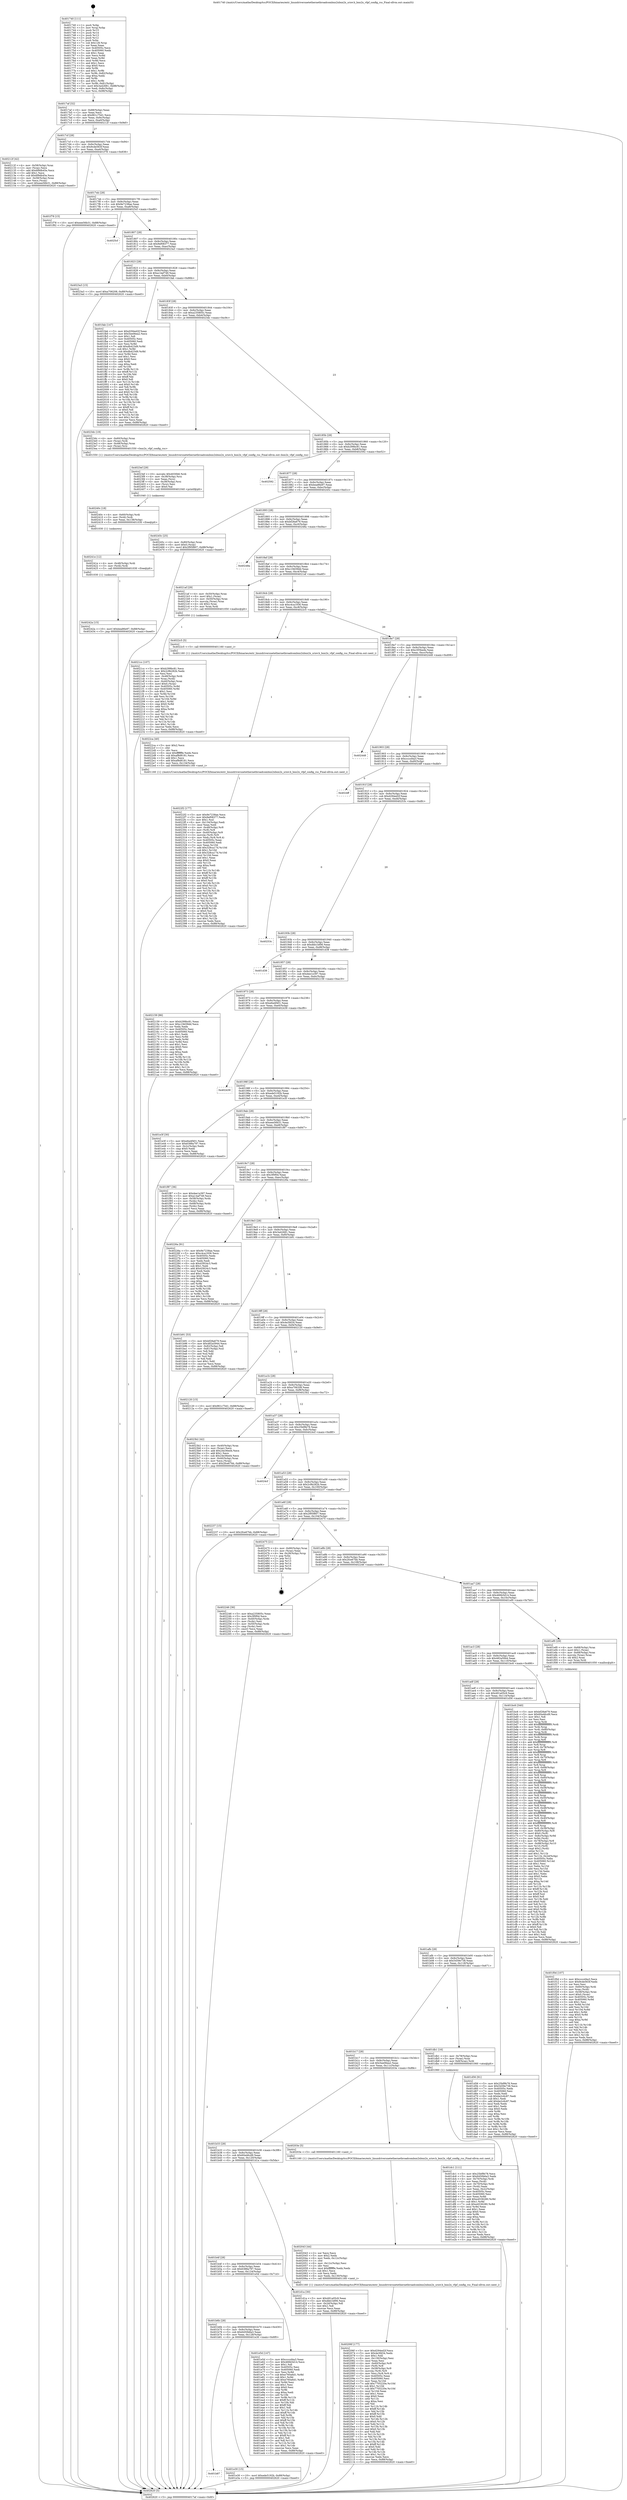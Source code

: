 digraph "0x401740" {
  label = "0x401740 (/mnt/c/Users/mathe/Desktop/tcc/POCII/binaries/extr_linuxdriversnetethernetbroadcombnx2xbnx2x_sriov.h_bnx2x_vfpf_config_rss_Final-ollvm.out::main(0))"
  labelloc = "t"
  node[shape=record]

  Entry [label="",width=0.3,height=0.3,shape=circle,fillcolor=black,style=filled]
  "0x4017af" [label="{
     0x4017af [32]\l
     | [instrs]\l
     &nbsp;&nbsp;0x4017af \<+6\>: mov -0x88(%rbp),%eax\l
     &nbsp;&nbsp;0x4017b5 \<+2\>: mov %eax,%ecx\l
     &nbsp;&nbsp;0x4017b7 \<+6\>: sub $0x961c75d1,%ecx\l
     &nbsp;&nbsp;0x4017bd \<+6\>: mov %eax,-0x9c(%rbp)\l
     &nbsp;&nbsp;0x4017c3 \<+6\>: mov %ecx,-0xa0(%rbp)\l
     &nbsp;&nbsp;0x4017c9 \<+6\>: je 000000000040212f \<main+0x9ef\>\l
  }"]
  "0x40212f" [label="{
     0x40212f [42]\l
     | [instrs]\l
     &nbsp;&nbsp;0x40212f \<+4\>: mov -0x58(%rbp),%rax\l
     &nbsp;&nbsp;0x402133 \<+2\>: mov (%rax),%ecx\l
     &nbsp;&nbsp;0x402135 \<+6\>: add $0x6f9db45e,%ecx\l
     &nbsp;&nbsp;0x40213b \<+3\>: add $0x1,%ecx\l
     &nbsp;&nbsp;0x40213e \<+6\>: sub $0x6f9db45e,%ecx\l
     &nbsp;&nbsp;0x402144 \<+4\>: mov -0x58(%rbp),%rax\l
     &nbsp;&nbsp;0x402148 \<+2\>: mov %ecx,(%rax)\l
     &nbsp;&nbsp;0x40214a \<+10\>: movl $0xeee56b31,-0x88(%rbp)\l
     &nbsp;&nbsp;0x402154 \<+5\>: jmp 0000000000402620 \<main+0xee0\>\l
  }"]
  "0x4017cf" [label="{
     0x4017cf [28]\l
     | [instrs]\l
     &nbsp;&nbsp;0x4017cf \<+5\>: jmp 00000000004017d4 \<main+0x94\>\l
     &nbsp;&nbsp;0x4017d4 \<+6\>: mov -0x9c(%rbp),%eax\l
     &nbsp;&nbsp;0x4017da \<+5\>: sub $0x9cde563f,%eax\l
     &nbsp;&nbsp;0x4017df \<+6\>: mov %eax,-0xa4(%rbp)\l
     &nbsp;&nbsp;0x4017e5 \<+6\>: je 0000000000401f78 \<main+0x838\>\l
  }"]
  Exit [label="",width=0.3,height=0.3,shape=circle,fillcolor=black,style=filled,peripheries=2]
  "0x401f78" [label="{
     0x401f78 [15]\l
     | [instrs]\l
     &nbsp;&nbsp;0x401f78 \<+10\>: movl $0xeee56b31,-0x88(%rbp)\l
     &nbsp;&nbsp;0x401f82 \<+5\>: jmp 0000000000402620 \<main+0xee0\>\l
  }"]
  "0x4017eb" [label="{
     0x4017eb [28]\l
     | [instrs]\l
     &nbsp;&nbsp;0x4017eb \<+5\>: jmp 00000000004017f0 \<main+0xb0\>\l
     &nbsp;&nbsp;0x4017f0 \<+6\>: mov -0x9c(%rbp),%eax\l
     &nbsp;&nbsp;0x4017f6 \<+5\>: sub $0x9e7238ae,%eax\l
     &nbsp;&nbsp;0x4017fb \<+6\>: mov %eax,-0xa8(%rbp)\l
     &nbsp;&nbsp;0x401801 \<+6\>: je 00000000004025cf \<main+0xe8f\>\l
  }"]
  "0x40242a" [label="{
     0x40242a [15]\l
     | [instrs]\l
     &nbsp;&nbsp;0x40242a \<+10\>: movl $0xbea86e97,-0x88(%rbp)\l
     &nbsp;&nbsp;0x402434 \<+5\>: jmp 0000000000402620 \<main+0xee0\>\l
  }"]
  "0x4025cf" [label="{
     0x4025cf\l
  }", style=dashed]
  "0x401807" [label="{
     0x401807 [28]\l
     | [instrs]\l
     &nbsp;&nbsp;0x401807 \<+5\>: jmp 000000000040180c \<main+0xcc\>\l
     &nbsp;&nbsp;0x40180c \<+6\>: mov -0x9c(%rbp),%eax\l
     &nbsp;&nbsp;0x401812 \<+5\>: sub $0x9ef08377,%eax\l
     &nbsp;&nbsp;0x401817 \<+6\>: mov %eax,-0xac(%rbp)\l
     &nbsp;&nbsp;0x40181d \<+6\>: je 00000000004023a3 \<main+0xc63\>\l
  }"]
  "0x40241e" [label="{
     0x40241e [12]\l
     | [instrs]\l
     &nbsp;&nbsp;0x40241e \<+4\>: mov -0x48(%rbp),%rdi\l
     &nbsp;&nbsp;0x402422 \<+3\>: mov (%rdi),%rdi\l
     &nbsp;&nbsp;0x402425 \<+5\>: call 0000000000401030 \<free@plt\>\l
     | [calls]\l
     &nbsp;&nbsp;0x401030 \{1\} (unknown)\l
  }"]
  "0x4023a3" [label="{
     0x4023a3 [15]\l
     | [instrs]\l
     &nbsp;&nbsp;0x4023a3 \<+10\>: movl $0xa706208,-0x88(%rbp)\l
     &nbsp;&nbsp;0x4023ad \<+5\>: jmp 0000000000402620 \<main+0xee0\>\l
  }"]
  "0x401823" [label="{
     0x401823 [28]\l
     | [instrs]\l
     &nbsp;&nbsp;0x401823 \<+5\>: jmp 0000000000401828 \<main+0xe8\>\l
     &nbsp;&nbsp;0x401828 \<+6\>: mov -0x9c(%rbp),%eax\l
     &nbsp;&nbsp;0x40182e \<+5\>: sub $0xa14af749,%eax\l
     &nbsp;&nbsp;0x401833 \<+6\>: mov %eax,-0xb0(%rbp)\l
     &nbsp;&nbsp;0x401839 \<+6\>: je 0000000000401fab \<main+0x86b\>\l
  }"]
  "0x40240c" [label="{
     0x40240c [18]\l
     | [instrs]\l
     &nbsp;&nbsp;0x40240c \<+4\>: mov -0x60(%rbp),%rdi\l
     &nbsp;&nbsp;0x402410 \<+3\>: mov (%rdi),%rdi\l
     &nbsp;&nbsp;0x402413 \<+6\>: mov %eax,-0x138(%rbp)\l
     &nbsp;&nbsp;0x402419 \<+5\>: call 0000000000401030 \<free@plt\>\l
     | [calls]\l
     &nbsp;&nbsp;0x401030 \{1\} (unknown)\l
  }"]
  "0x401fab" [label="{
     0x401fab [147]\l
     | [instrs]\l
     &nbsp;&nbsp;0x401fab \<+5\>: mov $0xd294ed2f,%eax\l
     &nbsp;&nbsp;0x401fb0 \<+5\>: mov $0x5ee06ea2,%ecx\l
     &nbsp;&nbsp;0x401fb5 \<+2\>: mov $0x1,%dl\l
     &nbsp;&nbsp;0x401fb7 \<+7\>: mov 0x40505c,%esi\l
     &nbsp;&nbsp;0x401fbe \<+7\>: mov 0x405060,%edi\l
     &nbsp;&nbsp;0x401fc5 \<+3\>: mov %esi,%r8d\l
     &nbsp;&nbsp;0x401fc8 \<+7\>: add $0xdb423d9,%r8d\l
     &nbsp;&nbsp;0x401fcf \<+4\>: sub $0x1,%r8d\l
     &nbsp;&nbsp;0x401fd3 \<+7\>: sub $0xdb423d9,%r8d\l
     &nbsp;&nbsp;0x401fda \<+4\>: imul %r8d,%esi\l
     &nbsp;&nbsp;0x401fde \<+3\>: and $0x1,%esi\l
     &nbsp;&nbsp;0x401fe1 \<+3\>: cmp $0x0,%esi\l
     &nbsp;&nbsp;0x401fe4 \<+4\>: sete %r9b\l
     &nbsp;&nbsp;0x401fe8 \<+3\>: cmp $0xa,%edi\l
     &nbsp;&nbsp;0x401feb \<+4\>: setl %r10b\l
     &nbsp;&nbsp;0x401fef \<+3\>: mov %r9b,%r11b\l
     &nbsp;&nbsp;0x401ff2 \<+4\>: xor $0xff,%r11b\l
     &nbsp;&nbsp;0x401ff6 \<+3\>: mov %r10b,%bl\l
     &nbsp;&nbsp;0x401ff9 \<+3\>: xor $0xff,%bl\l
     &nbsp;&nbsp;0x401ffc \<+3\>: xor $0x0,%dl\l
     &nbsp;&nbsp;0x401fff \<+3\>: mov %r11b,%r14b\l
     &nbsp;&nbsp;0x402002 \<+4\>: and $0x0,%r14b\l
     &nbsp;&nbsp;0x402006 \<+3\>: and %dl,%r9b\l
     &nbsp;&nbsp;0x402009 \<+3\>: mov %bl,%r15b\l
     &nbsp;&nbsp;0x40200c \<+4\>: and $0x0,%r15b\l
     &nbsp;&nbsp;0x402010 \<+3\>: and %dl,%r10b\l
     &nbsp;&nbsp;0x402013 \<+3\>: or %r9b,%r14b\l
     &nbsp;&nbsp;0x402016 \<+3\>: or %r10b,%r15b\l
     &nbsp;&nbsp;0x402019 \<+3\>: xor %r15b,%r14b\l
     &nbsp;&nbsp;0x40201c \<+3\>: or %bl,%r11b\l
     &nbsp;&nbsp;0x40201f \<+4\>: xor $0xff,%r11b\l
     &nbsp;&nbsp;0x402023 \<+3\>: or $0x0,%dl\l
     &nbsp;&nbsp;0x402026 \<+3\>: and %dl,%r11b\l
     &nbsp;&nbsp;0x402029 \<+3\>: or %r11b,%r14b\l
     &nbsp;&nbsp;0x40202c \<+4\>: test $0x1,%r14b\l
     &nbsp;&nbsp;0x402030 \<+3\>: cmovne %ecx,%eax\l
     &nbsp;&nbsp;0x402033 \<+6\>: mov %eax,-0x88(%rbp)\l
     &nbsp;&nbsp;0x402039 \<+5\>: jmp 0000000000402620 \<main+0xee0\>\l
  }"]
  "0x40183f" [label="{
     0x40183f [28]\l
     | [instrs]\l
     &nbsp;&nbsp;0x40183f \<+5\>: jmp 0000000000401844 \<main+0x104\>\l
     &nbsp;&nbsp;0x401844 \<+6\>: mov -0x9c(%rbp),%eax\l
     &nbsp;&nbsp;0x40184a \<+5\>: sub $0xa235805c,%eax\l
     &nbsp;&nbsp;0x40184f \<+6\>: mov %eax,-0xb4(%rbp)\l
     &nbsp;&nbsp;0x401855 \<+6\>: je 00000000004023dc \<main+0xc9c\>\l
  }"]
  "0x4023ef" [label="{
     0x4023ef [29]\l
     | [instrs]\l
     &nbsp;&nbsp;0x4023ef \<+10\>: movabs $0x4030b6,%rdi\l
     &nbsp;&nbsp;0x4023f9 \<+4\>: mov -0x38(%rbp),%rsi\l
     &nbsp;&nbsp;0x4023fd \<+2\>: mov %eax,(%rsi)\l
     &nbsp;&nbsp;0x4023ff \<+4\>: mov -0x38(%rbp),%rsi\l
     &nbsp;&nbsp;0x402403 \<+2\>: mov (%rsi),%esi\l
     &nbsp;&nbsp;0x402405 \<+2\>: mov $0x0,%al\l
     &nbsp;&nbsp;0x402407 \<+5\>: call 0000000000401040 \<printf@plt\>\l
     | [calls]\l
     &nbsp;&nbsp;0x401040 \{1\} (unknown)\l
  }"]
  "0x4023dc" [label="{
     0x4023dc [19]\l
     | [instrs]\l
     &nbsp;&nbsp;0x4023dc \<+4\>: mov -0x60(%rbp),%rax\l
     &nbsp;&nbsp;0x4023e0 \<+3\>: mov (%rax),%rdi\l
     &nbsp;&nbsp;0x4023e3 \<+4\>: mov -0x48(%rbp),%rax\l
     &nbsp;&nbsp;0x4023e7 \<+3\>: mov (%rax),%rsi\l
     &nbsp;&nbsp;0x4023ea \<+5\>: call 0000000000401550 \<bnx2x_vfpf_config_rss\>\l
     | [calls]\l
     &nbsp;&nbsp;0x401550 \{1\} (/mnt/c/Users/mathe/Desktop/tcc/POCII/binaries/extr_linuxdriversnetethernetbroadcombnx2xbnx2x_sriov.h_bnx2x_vfpf_config_rss_Final-ollvm.out::bnx2x_vfpf_config_rss)\l
  }"]
  "0x40185b" [label="{
     0x40185b [28]\l
     | [instrs]\l
     &nbsp;&nbsp;0x40185b \<+5\>: jmp 0000000000401860 \<main+0x120\>\l
     &nbsp;&nbsp;0x401860 \<+6\>: mov -0x9c(%rbp),%eax\l
     &nbsp;&nbsp;0x401866 \<+5\>: sub $0xb299bc81,%eax\l
     &nbsp;&nbsp;0x40186b \<+6\>: mov %eax,-0xb8(%rbp)\l
     &nbsp;&nbsp;0x401871 \<+6\>: je 0000000000402592 \<main+0xe52\>\l
  }"]
  "0x4022f2" [label="{
     0x4022f2 [177]\l
     | [instrs]\l
     &nbsp;&nbsp;0x4022f2 \<+5\>: mov $0x9e7238ae,%ecx\l
     &nbsp;&nbsp;0x4022f7 \<+5\>: mov $0x9ef08377,%edx\l
     &nbsp;&nbsp;0x4022fc \<+3\>: mov $0x1,%sil\l
     &nbsp;&nbsp;0x4022ff \<+6\>: mov -0x134(%rbp),%edi\l
     &nbsp;&nbsp;0x402305 \<+3\>: imul %eax,%edi\l
     &nbsp;&nbsp;0x402308 \<+4\>: mov -0x48(%rbp),%r8\l
     &nbsp;&nbsp;0x40230c \<+3\>: mov (%r8),%r8\l
     &nbsp;&nbsp;0x40230f \<+4\>: mov -0x40(%rbp),%r9\l
     &nbsp;&nbsp;0x402313 \<+3\>: movslq (%r9),%r9\l
     &nbsp;&nbsp;0x402316 \<+4\>: mov %edi,(%r8,%r9,4)\l
     &nbsp;&nbsp;0x40231a \<+7\>: mov 0x40505c,%eax\l
     &nbsp;&nbsp;0x402321 \<+7\>: mov 0x405060,%edi\l
     &nbsp;&nbsp;0x402328 \<+3\>: mov %eax,%r10d\l
     &nbsp;&nbsp;0x40232b \<+7\>: add $0x328ca17d,%r10d\l
     &nbsp;&nbsp;0x402332 \<+4\>: sub $0x1,%r10d\l
     &nbsp;&nbsp;0x402336 \<+7\>: sub $0x328ca17d,%r10d\l
     &nbsp;&nbsp;0x40233d \<+4\>: imul %r10d,%eax\l
     &nbsp;&nbsp;0x402341 \<+3\>: and $0x1,%eax\l
     &nbsp;&nbsp;0x402344 \<+3\>: cmp $0x0,%eax\l
     &nbsp;&nbsp;0x402347 \<+4\>: sete %r11b\l
     &nbsp;&nbsp;0x40234b \<+3\>: cmp $0xa,%edi\l
     &nbsp;&nbsp;0x40234e \<+3\>: setl %bl\l
     &nbsp;&nbsp;0x402351 \<+3\>: mov %r11b,%r14b\l
     &nbsp;&nbsp;0x402354 \<+4\>: xor $0xff,%r14b\l
     &nbsp;&nbsp;0x402358 \<+3\>: mov %bl,%r15b\l
     &nbsp;&nbsp;0x40235b \<+4\>: xor $0xff,%r15b\l
     &nbsp;&nbsp;0x40235f \<+4\>: xor $0x0,%sil\l
     &nbsp;&nbsp;0x402363 \<+3\>: mov %r14b,%r12b\l
     &nbsp;&nbsp;0x402366 \<+4\>: and $0x0,%r12b\l
     &nbsp;&nbsp;0x40236a \<+3\>: and %sil,%r11b\l
     &nbsp;&nbsp;0x40236d \<+3\>: mov %r15b,%r13b\l
     &nbsp;&nbsp;0x402370 \<+4\>: and $0x0,%r13b\l
     &nbsp;&nbsp;0x402374 \<+3\>: and %sil,%bl\l
     &nbsp;&nbsp;0x402377 \<+3\>: or %r11b,%r12b\l
     &nbsp;&nbsp;0x40237a \<+3\>: or %bl,%r13b\l
     &nbsp;&nbsp;0x40237d \<+3\>: xor %r13b,%r12b\l
     &nbsp;&nbsp;0x402380 \<+3\>: or %r15b,%r14b\l
     &nbsp;&nbsp;0x402383 \<+4\>: xor $0xff,%r14b\l
     &nbsp;&nbsp;0x402387 \<+4\>: or $0x0,%sil\l
     &nbsp;&nbsp;0x40238b \<+3\>: and %sil,%r14b\l
     &nbsp;&nbsp;0x40238e \<+3\>: or %r14b,%r12b\l
     &nbsp;&nbsp;0x402391 \<+4\>: test $0x1,%r12b\l
     &nbsp;&nbsp;0x402395 \<+3\>: cmovne %edx,%ecx\l
     &nbsp;&nbsp;0x402398 \<+6\>: mov %ecx,-0x88(%rbp)\l
     &nbsp;&nbsp;0x40239e \<+5\>: jmp 0000000000402620 \<main+0xee0\>\l
  }"]
  "0x402592" [label="{
     0x402592\l
  }", style=dashed]
  "0x401877" [label="{
     0x401877 [28]\l
     | [instrs]\l
     &nbsp;&nbsp;0x401877 \<+5\>: jmp 000000000040187c \<main+0x13c\>\l
     &nbsp;&nbsp;0x40187c \<+6\>: mov -0x9c(%rbp),%eax\l
     &nbsp;&nbsp;0x401882 \<+5\>: sub $0xbea86e97,%eax\l
     &nbsp;&nbsp;0x401887 \<+6\>: mov %eax,-0xbc(%rbp)\l
     &nbsp;&nbsp;0x40188d \<+6\>: je 000000000040245c \<main+0xd1c\>\l
  }"]
  "0x4022ca" [label="{
     0x4022ca [40]\l
     | [instrs]\l
     &nbsp;&nbsp;0x4022ca \<+5\>: mov $0x2,%ecx\l
     &nbsp;&nbsp;0x4022cf \<+1\>: cltd\l
     &nbsp;&nbsp;0x4022d0 \<+2\>: idiv %ecx\l
     &nbsp;&nbsp;0x4022d2 \<+6\>: imul $0xfffffffe,%edx,%ecx\l
     &nbsp;&nbsp;0x4022d8 \<+6\>: sub $0xaf8d8181,%ecx\l
     &nbsp;&nbsp;0x4022de \<+3\>: add $0x1,%ecx\l
     &nbsp;&nbsp;0x4022e1 \<+6\>: add $0xaf8d8181,%ecx\l
     &nbsp;&nbsp;0x4022e7 \<+6\>: mov %ecx,-0x134(%rbp)\l
     &nbsp;&nbsp;0x4022ed \<+5\>: call 0000000000401160 \<next_i\>\l
     | [calls]\l
     &nbsp;&nbsp;0x401160 \{1\} (/mnt/c/Users/mathe/Desktop/tcc/POCII/binaries/extr_linuxdriversnetethernetbroadcombnx2xbnx2x_sriov.h_bnx2x_vfpf_config_rss_Final-ollvm.out::next_i)\l
  }"]
  "0x40245c" [label="{
     0x40245c [25]\l
     | [instrs]\l
     &nbsp;&nbsp;0x40245c \<+4\>: mov -0x80(%rbp),%rax\l
     &nbsp;&nbsp;0x402460 \<+6\>: movl $0x0,(%rax)\l
     &nbsp;&nbsp;0x402466 \<+10\>: movl $0x2f95f807,-0x88(%rbp)\l
     &nbsp;&nbsp;0x402470 \<+5\>: jmp 0000000000402620 \<main+0xee0\>\l
  }"]
  "0x401893" [label="{
     0x401893 [28]\l
     | [instrs]\l
     &nbsp;&nbsp;0x401893 \<+5\>: jmp 0000000000401898 \<main+0x158\>\l
     &nbsp;&nbsp;0x401898 \<+6\>: mov -0x9c(%rbp),%eax\l
     &nbsp;&nbsp;0x40189e \<+5\>: sub $0xbf28a679,%eax\l
     &nbsp;&nbsp;0x4018a3 \<+6\>: mov %eax,-0xc0(%rbp)\l
     &nbsp;&nbsp;0x4018a9 \<+6\>: je 000000000040248a \<main+0xd4a\>\l
  }"]
  "0x4021cc" [label="{
     0x4021cc [107]\l
     | [instrs]\l
     &nbsp;&nbsp;0x4021cc \<+5\>: mov $0xb299bc81,%ecx\l
     &nbsp;&nbsp;0x4021d1 \<+5\>: mov $0x2c9b282b,%edx\l
     &nbsp;&nbsp;0x4021d6 \<+2\>: xor %esi,%esi\l
     &nbsp;&nbsp;0x4021d8 \<+4\>: mov -0x48(%rbp),%rdi\l
     &nbsp;&nbsp;0x4021dc \<+3\>: mov %rax,(%rdi)\l
     &nbsp;&nbsp;0x4021df \<+4\>: mov -0x40(%rbp),%rax\l
     &nbsp;&nbsp;0x4021e3 \<+6\>: movl $0x0,(%rax)\l
     &nbsp;&nbsp;0x4021e9 \<+8\>: mov 0x40505c,%r8d\l
     &nbsp;&nbsp;0x4021f1 \<+8\>: mov 0x405060,%r9d\l
     &nbsp;&nbsp;0x4021f9 \<+3\>: sub $0x1,%esi\l
     &nbsp;&nbsp;0x4021fc \<+3\>: mov %r8d,%r10d\l
     &nbsp;&nbsp;0x4021ff \<+3\>: add %esi,%r10d\l
     &nbsp;&nbsp;0x402202 \<+4\>: imul %r10d,%r8d\l
     &nbsp;&nbsp;0x402206 \<+4\>: and $0x1,%r8d\l
     &nbsp;&nbsp;0x40220a \<+4\>: cmp $0x0,%r8d\l
     &nbsp;&nbsp;0x40220e \<+4\>: sete %r11b\l
     &nbsp;&nbsp;0x402212 \<+4\>: cmp $0xa,%r9d\l
     &nbsp;&nbsp;0x402216 \<+3\>: setl %bl\l
     &nbsp;&nbsp;0x402219 \<+3\>: mov %r11b,%r14b\l
     &nbsp;&nbsp;0x40221c \<+3\>: and %bl,%r14b\l
     &nbsp;&nbsp;0x40221f \<+3\>: xor %bl,%r11b\l
     &nbsp;&nbsp;0x402222 \<+3\>: or %r11b,%r14b\l
     &nbsp;&nbsp;0x402225 \<+4\>: test $0x1,%r14b\l
     &nbsp;&nbsp;0x402229 \<+3\>: cmovne %edx,%ecx\l
     &nbsp;&nbsp;0x40222c \<+6\>: mov %ecx,-0x88(%rbp)\l
     &nbsp;&nbsp;0x402232 \<+5\>: jmp 0000000000402620 \<main+0xee0\>\l
  }"]
  "0x40248a" [label="{
     0x40248a\l
  }", style=dashed]
  "0x4018af" [label="{
     0x4018af [28]\l
     | [instrs]\l
     &nbsp;&nbsp;0x4018af \<+5\>: jmp 00000000004018b4 \<main+0x174\>\l
     &nbsp;&nbsp;0x4018b4 \<+6\>: mov -0x9c(%rbp),%eax\l
     &nbsp;&nbsp;0x4018ba \<+5\>: sub $0xc19d39dd,%eax\l
     &nbsp;&nbsp;0x4018bf \<+6\>: mov %eax,-0xc4(%rbp)\l
     &nbsp;&nbsp;0x4018c5 \<+6\>: je 00000000004021af \<main+0xa6f\>\l
  }"]
  "0x40206f" [label="{
     0x40206f [177]\l
     | [instrs]\l
     &nbsp;&nbsp;0x40206f \<+5\>: mov $0xd294ed2f,%ecx\l
     &nbsp;&nbsp;0x402074 \<+5\>: mov $0x4e3fd34,%edx\l
     &nbsp;&nbsp;0x402079 \<+3\>: mov $0x1,%dil\l
     &nbsp;&nbsp;0x40207c \<+6\>: mov -0x130(%rbp),%esi\l
     &nbsp;&nbsp;0x402082 \<+3\>: imul %eax,%esi\l
     &nbsp;&nbsp;0x402085 \<+4\>: mov -0x60(%rbp),%r8\l
     &nbsp;&nbsp;0x402089 \<+3\>: mov (%r8),%r8\l
     &nbsp;&nbsp;0x40208c \<+4\>: mov -0x58(%rbp),%r9\l
     &nbsp;&nbsp;0x402090 \<+3\>: movslq (%r9),%r9\l
     &nbsp;&nbsp;0x402093 \<+4\>: mov %esi,(%r8,%r9,4)\l
     &nbsp;&nbsp;0x402097 \<+7\>: mov 0x40505c,%eax\l
     &nbsp;&nbsp;0x40209e \<+7\>: mov 0x405060,%esi\l
     &nbsp;&nbsp;0x4020a5 \<+3\>: mov %eax,%r10d\l
     &nbsp;&nbsp;0x4020a8 \<+7\>: add $0x7705220e,%r10d\l
     &nbsp;&nbsp;0x4020af \<+4\>: sub $0x1,%r10d\l
     &nbsp;&nbsp;0x4020b3 \<+7\>: sub $0x7705220e,%r10d\l
     &nbsp;&nbsp;0x4020ba \<+4\>: imul %r10d,%eax\l
     &nbsp;&nbsp;0x4020be \<+3\>: and $0x1,%eax\l
     &nbsp;&nbsp;0x4020c1 \<+3\>: cmp $0x0,%eax\l
     &nbsp;&nbsp;0x4020c4 \<+4\>: sete %r11b\l
     &nbsp;&nbsp;0x4020c8 \<+3\>: cmp $0xa,%esi\l
     &nbsp;&nbsp;0x4020cb \<+3\>: setl %bl\l
     &nbsp;&nbsp;0x4020ce \<+3\>: mov %r11b,%r14b\l
     &nbsp;&nbsp;0x4020d1 \<+4\>: xor $0xff,%r14b\l
     &nbsp;&nbsp;0x4020d5 \<+3\>: mov %bl,%r15b\l
     &nbsp;&nbsp;0x4020d8 \<+4\>: xor $0xff,%r15b\l
     &nbsp;&nbsp;0x4020dc \<+4\>: xor $0x0,%dil\l
     &nbsp;&nbsp;0x4020e0 \<+3\>: mov %r14b,%r12b\l
     &nbsp;&nbsp;0x4020e3 \<+4\>: and $0x0,%r12b\l
     &nbsp;&nbsp;0x4020e7 \<+3\>: and %dil,%r11b\l
     &nbsp;&nbsp;0x4020ea \<+3\>: mov %r15b,%r13b\l
     &nbsp;&nbsp;0x4020ed \<+4\>: and $0x0,%r13b\l
     &nbsp;&nbsp;0x4020f1 \<+3\>: and %dil,%bl\l
     &nbsp;&nbsp;0x4020f4 \<+3\>: or %r11b,%r12b\l
     &nbsp;&nbsp;0x4020f7 \<+3\>: or %bl,%r13b\l
     &nbsp;&nbsp;0x4020fa \<+3\>: xor %r13b,%r12b\l
     &nbsp;&nbsp;0x4020fd \<+3\>: or %r15b,%r14b\l
     &nbsp;&nbsp;0x402100 \<+4\>: xor $0xff,%r14b\l
     &nbsp;&nbsp;0x402104 \<+4\>: or $0x0,%dil\l
     &nbsp;&nbsp;0x402108 \<+3\>: and %dil,%r14b\l
     &nbsp;&nbsp;0x40210b \<+3\>: or %r14b,%r12b\l
     &nbsp;&nbsp;0x40210e \<+4\>: test $0x1,%r12b\l
     &nbsp;&nbsp;0x402112 \<+3\>: cmovne %edx,%ecx\l
     &nbsp;&nbsp;0x402115 \<+6\>: mov %ecx,-0x88(%rbp)\l
     &nbsp;&nbsp;0x40211b \<+5\>: jmp 0000000000402620 \<main+0xee0\>\l
  }"]
  "0x4021af" [label="{
     0x4021af [29]\l
     | [instrs]\l
     &nbsp;&nbsp;0x4021af \<+4\>: mov -0x50(%rbp),%rax\l
     &nbsp;&nbsp;0x4021b3 \<+6\>: movl $0x1,(%rax)\l
     &nbsp;&nbsp;0x4021b9 \<+4\>: mov -0x50(%rbp),%rax\l
     &nbsp;&nbsp;0x4021bd \<+3\>: movslq (%rax),%rax\l
     &nbsp;&nbsp;0x4021c0 \<+4\>: shl $0x2,%rax\l
     &nbsp;&nbsp;0x4021c4 \<+3\>: mov %rax,%rdi\l
     &nbsp;&nbsp;0x4021c7 \<+5\>: call 0000000000401050 \<malloc@plt\>\l
     | [calls]\l
     &nbsp;&nbsp;0x401050 \{1\} (unknown)\l
  }"]
  "0x4018cb" [label="{
     0x4018cb [28]\l
     | [instrs]\l
     &nbsp;&nbsp;0x4018cb \<+5\>: jmp 00000000004018d0 \<main+0x190\>\l
     &nbsp;&nbsp;0x4018d0 \<+6\>: mov -0x9c(%rbp),%eax\l
     &nbsp;&nbsp;0x4018d6 \<+5\>: sub $0xc4ca1936,%eax\l
     &nbsp;&nbsp;0x4018db \<+6\>: mov %eax,-0xc8(%rbp)\l
     &nbsp;&nbsp;0x4018e1 \<+6\>: je 00000000004022c5 \<main+0xb85\>\l
  }"]
  "0x402043" [label="{
     0x402043 [44]\l
     | [instrs]\l
     &nbsp;&nbsp;0x402043 \<+2\>: xor %ecx,%ecx\l
     &nbsp;&nbsp;0x402045 \<+5\>: mov $0x2,%edx\l
     &nbsp;&nbsp;0x40204a \<+6\>: mov %edx,-0x12c(%rbp)\l
     &nbsp;&nbsp;0x402050 \<+1\>: cltd\l
     &nbsp;&nbsp;0x402051 \<+6\>: mov -0x12c(%rbp),%esi\l
     &nbsp;&nbsp;0x402057 \<+2\>: idiv %esi\l
     &nbsp;&nbsp;0x402059 \<+6\>: imul $0xfffffffe,%edx,%edx\l
     &nbsp;&nbsp;0x40205f \<+3\>: sub $0x1,%ecx\l
     &nbsp;&nbsp;0x402062 \<+2\>: sub %ecx,%edx\l
     &nbsp;&nbsp;0x402064 \<+6\>: mov %edx,-0x130(%rbp)\l
     &nbsp;&nbsp;0x40206a \<+5\>: call 0000000000401160 \<next_i\>\l
     | [calls]\l
     &nbsp;&nbsp;0x401160 \{1\} (/mnt/c/Users/mathe/Desktop/tcc/POCII/binaries/extr_linuxdriversnetethernetbroadcombnx2xbnx2x_sriov.h_bnx2x_vfpf_config_rss_Final-ollvm.out::next_i)\l
  }"]
  "0x4022c5" [label="{
     0x4022c5 [5]\l
     | [instrs]\l
     &nbsp;&nbsp;0x4022c5 \<+5\>: call 0000000000401160 \<next_i\>\l
     | [calls]\l
     &nbsp;&nbsp;0x401160 \{1\} (/mnt/c/Users/mathe/Desktop/tcc/POCII/binaries/extr_linuxdriversnetethernetbroadcombnx2xbnx2x_sriov.h_bnx2x_vfpf_config_rss_Final-ollvm.out::next_i)\l
  }"]
  "0x4018e7" [label="{
     0x4018e7 [28]\l
     | [instrs]\l
     &nbsp;&nbsp;0x4018e7 \<+5\>: jmp 00000000004018ec \<main+0x1ac\>\l
     &nbsp;&nbsp;0x4018ec \<+6\>: mov -0x9c(%rbp),%eax\l
     &nbsp;&nbsp;0x4018f2 \<+5\>: sub $0xc5f3bede,%eax\l
     &nbsp;&nbsp;0x4018f7 \<+6\>: mov %eax,-0xcc(%rbp)\l
     &nbsp;&nbsp;0x4018fd \<+6\>: je 0000000000402448 \<main+0xd08\>\l
  }"]
  "0x401f0d" [label="{
     0x401f0d [107]\l
     | [instrs]\l
     &nbsp;&nbsp;0x401f0d \<+5\>: mov $0xccccd4a3,%ecx\l
     &nbsp;&nbsp;0x401f12 \<+5\>: mov $0x9cde563f,%edx\l
     &nbsp;&nbsp;0x401f17 \<+2\>: xor %esi,%esi\l
     &nbsp;&nbsp;0x401f19 \<+4\>: mov -0x60(%rbp),%rdi\l
     &nbsp;&nbsp;0x401f1d \<+3\>: mov %rax,(%rdi)\l
     &nbsp;&nbsp;0x401f20 \<+4\>: mov -0x58(%rbp),%rax\l
     &nbsp;&nbsp;0x401f24 \<+6\>: movl $0x0,(%rax)\l
     &nbsp;&nbsp;0x401f2a \<+8\>: mov 0x40505c,%r8d\l
     &nbsp;&nbsp;0x401f32 \<+8\>: mov 0x405060,%r9d\l
     &nbsp;&nbsp;0x401f3a \<+3\>: sub $0x1,%esi\l
     &nbsp;&nbsp;0x401f3d \<+3\>: mov %r8d,%r10d\l
     &nbsp;&nbsp;0x401f40 \<+3\>: add %esi,%r10d\l
     &nbsp;&nbsp;0x401f43 \<+4\>: imul %r10d,%r8d\l
     &nbsp;&nbsp;0x401f47 \<+4\>: and $0x1,%r8d\l
     &nbsp;&nbsp;0x401f4b \<+4\>: cmp $0x0,%r8d\l
     &nbsp;&nbsp;0x401f4f \<+4\>: sete %r11b\l
     &nbsp;&nbsp;0x401f53 \<+4\>: cmp $0xa,%r9d\l
     &nbsp;&nbsp;0x401f57 \<+3\>: setl %bl\l
     &nbsp;&nbsp;0x401f5a \<+3\>: mov %r11b,%r14b\l
     &nbsp;&nbsp;0x401f5d \<+3\>: and %bl,%r14b\l
     &nbsp;&nbsp;0x401f60 \<+3\>: xor %bl,%r11b\l
     &nbsp;&nbsp;0x401f63 \<+3\>: or %r11b,%r14b\l
     &nbsp;&nbsp;0x401f66 \<+4\>: test $0x1,%r14b\l
     &nbsp;&nbsp;0x401f6a \<+3\>: cmovne %edx,%ecx\l
     &nbsp;&nbsp;0x401f6d \<+6\>: mov %ecx,-0x88(%rbp)\l
     &nbsp;&nbsp;0x401f73 \<+5\>: jmp 0000000000402620 \<main+0xee0\>\l
  }"]
  "0x402448" [label="{
     0x402448\l
  }", style=dashed]
  "0x401903" [label="{
     0x401903 [28]\l
     | [instrs]\l
     &nbsp;&nbsp;0x401903 \<+5\>: jmp 0000000000401908 \<main+0x1c8\>\l
     &nbsp;&nbsp;0x401908 \<+6\>: mov -0x9c(%rbp),%eax\l
     &nbsp;&nbsp;0x40190e \<+5\>: sub $0xccccd4a3,%eax\l
     &nbsp;&nbsp;0x401913 \<+6\>: mov %eax,-0xd0(%rbp)\l
     &nbsp;&nbsp;0x401919 \<+6\>: je 00000000004024ff \<main+0xdbf\>\l
  }"]
  "0x401b87" [label="{
     0x401b87\l
  }", style=dashed]
  "0x4024ff" [label="{
     0x4024ff\l
  }", style=dashed]
  "0x40191f" [label="{
     0x40191f [28]\l
     | [instrs]\l
     &nbsp;&nbsp;0x40191f \<+5\>: jmp 0000000000401924 \<main+0x1e4\>\l
     &nbsp;&nbsp;0x401924 \<+6\>: mov -0x9c(%rbp),%eax\l
     &nbsp;&nbsp;0x40192a \<+5\>: sub $0xd294ed2f,%eax\l
     &nbsp;&nbsp;0x40192f \<+6\>: mov %eax,-0xd4(%rbp)\l
     &nbsp;&nbsp;0x401935 \<+6\>: je 000000000040253c \<main+0xdfc\>\l
  }"]
  "0x401e30" [label="{
     0x401e30 [15]\l
     | [instrs]\l
     &nbsp;&nbsp;0x401e30 \<+10\>: movl $0xede5192b,-0x88(%rbp)\l
     &nbsp;&nbsp;0x401e3a \<+5\>: jmp 0000000000402620 \<main+0xee0\>\l
  }"]
  "0x40253c" [label="{
     0x40253c\l
  }", style=dashed]
  "0x40193b" [label="{
     0x40193b [28]\l
     | [instrs]\l
     &nbsp;&nbsp;0x40193b \<+5\>: jmp 0000000000401940 \<main+0x200\>\l
     &nbsp;&nbsp;0x401940 \<+6\>: mov -0x9c(%rbp),%eax\l
     &nbsp;&nbsp;0x401946 \<+5\>: sub $0xdbb1bf06,%eax\l
     &nbsp;&nbsp;0x40194b \<+6\>: mov %eax,-0xd8(%rbp)\l
     &nbsp;&nbsp;0x401951 \<+6\>: je 0000000000401d38 \<main+0x5f8\>\l
  }"]
  "0x401b6b" [label="{
     0x401b6b [28]\l
     | [instrs]\l
     &nbsp;&nbsp;0x401b6b \<+5\>: jmp 0000000000401b70 \<main+0x430\>\l
     &nbsp;&nbsp;0x401b70 \<+6\>: mov -0x9c(%rbp),%eax\l
     &nbsp;&nbsp;0x401b76 \<+5\>: sub $0x6450b6a3,%eax\l
     &nbsp;&nbsp;0x401b7b \<+6\>: mov %eax,-0x128(%rbp)\l
     &nbsp;&nbsp;0x401b81 \<+6\>: je 0000000000401e30 \<main+0x6f0\>\l
  }"]
  "0x401d38" [label="{
     0x401d38\l
  }", style=dashed]
  "0x401957" [label="{
     0x401957 [28]\l
     | [instrs]\l
     &nbsp;&nbsp;0x401957 \<+5\>: jmp 000000000040195c \<main+0x21c\>\l
     &nbsp;&nbsp;0x40195c \<+6\>: mov -0x9c(%rbp),%eax\l
     &nbsp;&nbsp;0x401962 \<+5\>: sub $0xdee1e397,%eax\l
     &nbsp;&nbsp;0x401967 \<+6\>: mov %eax,-0xdc(%rbp)\l
     &nbsp;&nbsp;0x40196d \<+6\>: je 0000000000402159 \<main+0xa19\>\l
  }"]
  "0x401e5d" [label="{
     0x401e5d [147]\l
     | [instrs]\l
     &nbsp;&nbsp;0x401e5d \<+5\>: mov $0xccccd4a3,%eax\l
     &nbsp;&nbsp;0x401e62 \<+5\>: mov $0x466b5d14,%ecx\l
     &nbsp;&nbsp;0x401e67 \<+2\>: mov $0x1,%dl\l
     &nbsp;&nbsp;0x401e69 \<+7\>: mov 0x40505c,%esi\l
     &nbsp;&nbsp;0x401e70 \<+7\>: mov 0x405060,%edi\l
     &nbsp;&nbsp;0x401e77 \<+3\>: mov %esi,%r8d\l
     &nbsp;&nbsp;0x401e7a \<+7\>: sub $0xe760a6d1,%r8d\l
     &nbsp;&nbsp;0x401e81 \<+4\>: sub $0x1,%r8d\l
     &nbsp;&nbsp;0x401e85 \<+7\>: add $0xe760a6d1,%r8d\l
     &nbsp;&nbsp;0x401e8c \<+4\>: imul %r8d,%esi\l
     &nbsp;&nbsp;0x401e90 \<+3\>: and $0x1,%esi\l
     &nbsp;&nbsp;0x401e93 \<+3\>: cmp $0x0,%esi\l
     &nbsp;&nbsp;0x401e96 \<+4\>: sete %r9b\l
     &nbsp;&nbsp;0x401e9a \<+3\>: cmp $0xa,%edi\l
     &nbsp;&nbsp;0x401e9d \<+4\>: setl %r10b\l
     &nbsp;&nbsp;0x401ea1 \<+3\>: mov %r9b,%r11b\l
     &nbsp;&nbsp;0x401ea4 \<+4\>: xor $0xff,%r11b\l
     &nbsp;&nbsp;0x401ea8 \<+3\>: mov %r10b,%bl\l
     &nbsp;&nbsp;0x401eab \<+3\>: xor $0xff,%bl\l
     &nbsp;&nbsp;0x401eae \<+3\>: xor $0x1,%dl\l
     &nbsp;&nbsp;0x401eb1 \<+3\>: mov %r11b,%r14b\l
     &nbsp;&nbsp;0x401eb4 \<+4\>: and $0xff,%r14b\l
     &nbsp;&nbsp;0x401eb8 \<+3\>: and %dl,%r9b\l
     &nbsp;&nbsp;0x401ebb \<+3\>: mov %bl,%r15b\l
     &nbsp;&nbsp;0x401ebe \<+4\>: and $0xff,%r15b\l
     &nbsp;&nbsp;0x401ec2 \<+3\>: and %dl,%r10b\l
     &nbsp;&nbsp;0x401ec5 \<+3\>: or %r9b,%r14b\l
     &nbsp;&nbsp;0x401ec8 \<+3\>: or %r10b,%r15b\l
     &nbsp;&nbsp;0x401ecb \<+3\>: xor %r15b,%r14b\l
     &nbsp;&nbsp;0x401ece \<+3\>: or %bl,%r11b\l
     &nbsp;&nbsp;0x401ed1 \<+4\>: xor $0xff,%r11b\l
     &nbsp;&nbsp;0x401ed5 \<+3\>: or $0x1,%dl\l
     &nbsp;&nbsp;0x401ed8 \<+3\>: and %dl,%r11b\l
     &nbsp;&nbsp;0x401edb \<+3\>: or %r11b,%r14b\l
     &nbsp;&nbsp;0x401ede \<+4\>: test $0x1,%r14b\l
     &nbsp;&nbsp;0x401ee2 \<+3\>: cmovne %ecx,%eax\l
     &nbsp;&nbsp;0x401ee5 \<+6\>: mov %eax,-0x88(%rbp)\l
     &nbsp;&nbsp;0x401eeb \<+5\>: jmp 0000000000402620 \<main+0xee0\>\l
  }"]
  "0x402159" [label="{
     0x402159 [86]\l
     | [instrs]\l
     &nbsp;&nbsp;0x402159 \<+5\>: mov $0xb299bc81,%eax\l
     &nbsp;&nbsp;0x40215e \<+5\>: mov $0xc19d39dd,%ecx\l
     &nbsp;&nbsp;0x402163 \<+2\>: xor %edx,%edx\l
     &nbsp;&nbsp;0x402165 \<+7\>: mov 0x40505c,%esi\l
     &nbsp;&nbsp;0x40216c \<+7\>: mov 0x405060,%edi\l
     &nbsp;&nbsp;0x402173 \<+3\>: sub $0x1,%edx\l
     &nbsp;&nbsp;0x402176 \<+3\>: mov %esi,%r8d\l
     &nbsp;&nbsp;0x402179 \<+3\>: add %edx,%r8d\l
     &nbsp;&nbsp;0x40217c \<+4\>: imul %r8d,%esi\l
     &nbsp;&nbsp;0x402180 \<+3\>: and $0x1,%esi\l
     &nbsp;&nbsp;0x402183 \<+3\>: cmp $0x0,%esi\l
     &nbsp;&nbsp;0x402186 \<+4\>: sete %r9b\l
     &nbsp;&nbsp;0x40218a \<+3\>: cmp $0xa,%edi\l
     &nbsp;&nbsp;0x40218d \<+4\>: setl %r10b\l
     &nbsp;&nbsp;0x402191 \<+3\>: mov %r9b,%r11b\l
     &nbsp;&nbsp;0x402194 \<+3\>: and %r10b,%r11b\l
     &nbsp;&nbsp;0x402197 \<+3\>: xor %r10b,%r9b\l
     &nbsp;&nbsp;0x40219a \<+3\>: or %r9b,%r11b\l
     &nbsp;&nbsp;0x40219d \<+4\>: test $0x1,%r11b\l
     &nbsp;&nbsp;0x4021a1 \<+3\>: cmovne %ecx,%eax\l
     &nbsp;&nbsp;0x4021a4 \<+6\>: mov %eax,-0x88(%rbp)\l
     &nbsp;&nbsp;0x4021aa \<+5\>: jmp 0000000000402620 \<main+0xee0\>\l
  }"]
  "0x401973" [label="{
     0x401973 [28]\l
     | [instrs]\l
     &nbsp;&nbsp;0x401973 \<+5\>: jmp 0000000000401978 \<main+0x238\>\l
     &nbsp;&nbsp;0x401978 \<+6\>: mov -0x9c(%rbp),%eax\l
     &nbsp;&nbsp;0x40197e \<+5\>: sub $0xe6a4f401,%eax\l
     &nbsp;&nbsp;0x401983 \<+6\>: mov %eax,-0xe0(%rbp)\l
     &nbsp;&nbsp;0x401989 \<+6\>: je 0000000000402439 \<main+0xcf9\>\l
  }"]
  "0x401dc1" [label="{
     0x401dc1 [111]\l
     | [instrs]\l
     &nbsp;&nbsp;0x401dc1 \<+5\>: mov $0x25bf9b78,%ecx\l
     &nbsp;&nbsp;0x401dc6 \<+5\>: mov $0x6450b6a3,%edx\l
     &nbsp;&nbsp;0x401dcb \<+4\>: mov -0x70(%rbp),%rdi\l
     &nbsp;&nbsp;0x401dcf \<+2\>: mov %eax,(%rdi)\l
     &nbsp;&nbsp;0x401dd1 \<+4\>: mov -0x70(%rbp),%rdi\l
     &nbsp;&nbsp;0x401dd5 \<+2\>: mov (%rdi),%eax\l
     &nbsp;&nbsp;0x401dd7 \<+3\>: mov %eax,-0x2c(%rbp)\l
     &nbsp;&nbsp;0x401dda \<+7\>: mov 0x40505c,%eax\l
     &nbsp;&nbsp;0x401de1 \<+7\>: mov 0x405060,%esi\l
     &nbsp;&nbsp;0x401de8 \<+3\>: mov %eax,%r8d\l
     &nbsp;&nbsp;0x401deb \<+7\>: add $0xe4536280,%r8d\l
     &nbsp;&nbsp;0x401df2 \<+4\>: sub $0x1,%r8d\l
     &nbsp;&nbsp;0x401df6 \<+7\>: sub $0xe4536280,%r8d\l
     &nbsp;&nbsp;0x401dfd \<+4\>: imul %r8d,%eax\l
     &nbsp;&nbsp;0x401e01 \<+3\>: and $0x1,%eax\l
     &nbsp;&nbsp;0x401e04 \<+3\>: cmp $0x0,%eax\l
     &nbsp;&nbsp;0x401e07 \<+4\>: sete %r9b\l
     &nbsp;&nbsp;0x401e0b \<+3\>: cmp $0xa,%esi\l
     &nbsp;&nbsp;0x401e0e \<+4\>: setl %r10b\l
     &nbsp;&nbsp;0x401e12 \<+3\>: mov %r9b,%r11b\l
     &nbsp;&nbsp;0x401e15 \<+3\>: and %r10b,%r11b\l
     &nbsp;&nbsp;0x401e18 \<+3\>: xor %r10b,%r9b\l
     &nbsp;&nbsp;0x401e1b \<+3\>: or %r9b,%r11b\l
     &nbsp;&nbsp;0x401e1e \<+4\>: test $0x1,%r11b\l
     &nbsp;&nbsp;0x401e22 \<+3\>: cmovne %edx,%ecx\l
     &nbsp;&nbsp;0x401e25 \<+6\>: mov %ecx,-0x88(%rbp)\l
     &nbsp;&nbsp;0x401e2b \<+5\>: jmp 0000000000402620 \<main+0xee0\>\l
  }"]
  "0x402439" [label="{
     0x402439\l
  }", style=dashed]
  "0x40198f" [label="{
     0x40198f [28]\l
     | [instrs]\l
     &nbsp;&nbsp;0x40198f \<+5\>: jmp 0000000000401994 \<main+0x254\>\l
     &nbsp;&nbsp;0x401994 \<+6\>: mov -0x9c(%rbp),%eax\l
     &nbsp;&nbsp;0x40199a \<+5\>: sub $0xede5192b,%eax\l
     &nbsp;&nbsp;0x40199f \<+6\>: mov %eax,-0xe4(%rbp)\l
     &nbsp;&nbsp;0x4019a5 \<+6\>: je 0000000000401e3f \<main+0x6ff\>\l
  }"]
  "0x401b4f" [label="{
     0x401b4f [28]\l
     | [instrs]\l
     &nbsp;&nbsp;0x401b4f \<+5\>: jmp 0000000000401b54 \<main+0x414\>\l
     &nbsp;&nbsp;0x401b54 \<+6\>: mov -0x9c(%rbp),%eax\l
     &nbsp;&nbsp;0x401b5a \<+5\>: sub $0x6388a797,%eax\l
     &nbsp;&nbsp;0x401b5f \<+6\>: mov %eax,-0x124(%rbp)\l
     &nbsp;&nbsp;0x401b65 \<+6\>: je 0000000000401e5d \<main+0x71d\>\l
  }"]
  "0x401e3f" [label="{
     0x401e3f [30]\l
     | [instrs]\l
     &nbsp;&nbsp;0x401e3f \<+5\>: mov $0xe6a4f401,%eax\l
     &nbsp;&nbsp;0x401e44 \<+5\>: mov $0x6388a797,%ecx\l
     &nbsp;&nbsp;0x401e49 \<+3\>: mov -0x2c(%rbp),%edx\l
     &nbsp;&nbsp;0x401e4c \<+3\>: cmp $0x0,%edx\l
     &nbsp;&nbsp;0x401e4f \<+3\>: cmove %ecx,%eax\l
     &nbsp;&nbsp;0x401e52 \<+6\>: mov %eax,-0x88(%rbp)\l
     &nbsp;&nbsp;0x401e58 \<+5\>: jmp 0000000000402620 \<main+0xee0\>\l
  }"]
  "0x4019ab" [label="{
     0x4019ab [28]\l
     | [instrs]\l
     &nbsp;&nbsp;0x4019ab \<+5\>: jmp 00000000004019b0 \<main+0x270\>\l
     &nbsp;&nbsp;0x4019b0 \<+6\>: mov -0x9c(%rbp),%eax\l
     &nbsp;&nbsp;0x4019b6 \<+5\>: sub $0xeee56b31,%eax\l
     &nbsp;&nbsp;0x4019bb \<+6\>: mov %eax,-0xe8(%rbp)\l
     &nbsp;&nbsp;0x4019c1 \<+6\>: je 0000000000401f87 \<main+0x847\>\l
  }"]
  "0x401d1a" [label="{
     0x401d1a [30]\l
     | [instrs]\l
     &nbsp;&nbsp;0x401d1a \<+5\>: mov $0x491a05c9,%eax\l
     &nbsp;&nbsp;0x401d1f \<+5\>: mov $0xdbb1bf06,%ecx\l
     &nbsp;&nbsp;0x401d24 \<+3\>: mov -0x2d(%rbp),%dl\l
     &nbsp;&nbsp;0x401d27 \<+3\>: test $0x1,%dl\l
     &nbsp;&nbsp;0x401d2a \<+3\>: cmovne %ecx,%eax\l
     &nbsp;&nbsp;0x401d2d \<+6\>: mov %eax,-0x88(%rbp)\l
     &nbsp;&nbsp;0x401d33 \<+5\>: jmp 0000000000402620 \<main+0xee0\>\l
  }"]
  "0x401f87" [label="{
     0x401f87 [36]\l
     | [instrs]\l
     &nbsp;&nbsp;0x401f87 \<+5\>: mov $0xdee1e397,%eax\l
     &nbsp;&nbsp;0x401f8c \<+5\>: mov $0xa14af749,%ecx\l
     &nbsp;&nbsp;0x401f91 \<+4\>: mov -0x58(%rbp),%rdx\l
     &nbsp;&nbsp;0x401f95 \<+2\>: mov (%rdx),%esi\l
     &nbsp;&nbsp;0x401f97 \<+4\>: mov -0x68(%rbp),%rdx\l
     &nbsp;&nbsp;0x401f9b \<+2\>: cmp (%rdx),%esi\l
     &nbsp;&nbsp;0x401f9d \<+3\>: cmovl %ecx,%eax\l
     &nbsp;&nbsp;0x401fa0 \<+6\>: mov %eax,-0x88(%rbp)\l
     &nbsp;&nbsp;0x401fa6 \<+5\>: jmp 0000000000402620 \<main+0xee0\>\l
  }"]
  "0x4019c7" [label="{
     0x4019c7 [28]\l
     | [instrs]\l
     &nbsp;&nbsp;0x4019c7 \<+5\>: jmp 00000000004019cc \<main+0x28c\>\l
     &nbsp;&nbsp;0x4019cc \<+6\>: mov -0x9c(%rbp),%eax\l
     &nbsp;&nbsp;0x4019d2 \<+5\>: sub $0x3f0f0d,%eax\l
     &nbsp;&nbsp;0x4019d7 \<+6\>: mov %eax,-0xec(%rbp)\l
     &nbsp;&nbsp;0x4019dd \<+6\>: je 000000000040226a \<main+0xb2a\>\l
  }"]
  "0x401b33" [label="{
     0x401b33 [28]\l
     | [instrs]\l
     &nbsp;&nbsp;0x401b33 \<+5\>: jmp 0000000000401b38 \<main+0x3f8\>\l
     &nbsp;&nbsp;0x401b38 \<+6\>: mov -0x9c(%rbp),%eax\l
     &nbsp;&nbsp;0x401b3e \<+5\>: sub $0x60a46cd9,%eax\l
     &nbsp;&nbsp;0x401b43 \<+6\>: mov %eax,-0x120(%rbp)\l
     &nbsp;&nbsp;0x401b49 \<+6\>: je 0000000000401d1a \<main+0x5da\>\l
  }"]
  "0x40226a" [label="{
     0x40226a [91]\l
     | [instrs]\l
     &nbsp;&nbsp;0x40226a \<+5\>: mov $0x9e7238ae,%eax\l
     &nbsp;&nbsp;0x40226f \<+5\>: mov $0xc4ca1936,%ecx\l
     &nbsp;&nbsp;0x402274 \<+7\>: mov 0x40505c,%edx\l
     &nbsp;&nbsp;0x40227b \<+7\>: mov 0x405060,%esi\l
     &nbsp;&nbsp;0x402282 \<+2\>: mov %edx,%edi\l
     &nbsp;&nbsp;0x402284 \<+6\>: sub $0x43924c3,%edi\l
     &nbsp;&nbsp;0x40228a \<+3\>: sub $0x1,%edi\l
     &nbsp;&nbsp;0x40228d \<+6\>: add $0x43924c3,%edi\l
     &nbsp;&nbsp;0x402293 \<+3\>: imul %edi,%edx\l
     &nbsp;&nbsp;0x402296 \<+3\>: and $0x1,%edx\l
     &nbsp;&nbsp;0x402299 \<+3\>: cmp $0x0,%edx\l
     &nbsp;&nbsp;0x40229c \<+4\>: sete %r8b\l
     &nbsp;&nbsp;0x4022a0 \<+3\>: cmp $0xa,%esi\l
     &nbsp;&nbsp;0x4022a3 \<+4\>: setl %r9b\l
     &nbsp;&nbsp;0x4022a7 \<+3\>: mov %r8b,%r10b\l
     &nbsp;&nbsp;0x4022aa \<+3\>: and %r9b,%r10b\l
     &nbsp;&nbsp;0x4022ad \<+3\>: xor %r9b,%r8b\l
     &nbsp;&nbsp;0x4022b0 \<+3\>: or %r8b,%r10b\l
     &nbsp;&nbsp;0x4022b3 \<+4\>: test $0x1,%r10b\l
     &nbsp;&nbsp;0x4022b7 \<+3\>: cmovne %ecx,%eax\l
     &nbsp;&nbsp;0x4022ba \<+6\>: mov %eax,-0x88(%rbp)\l
     &nbsp;&nbsp;0x4022c0 \<+5\>: jmp 0000000000402620 \<main+0xee0\>\l
  }"]
  "0x4019e3" [label="{
     0x4019e3 [28]\l
     | [instrs]\l
     &nbsp;&nbsp;0x4019e3 \<+5\>: jmp 00000000004019e8 \<main+0x2a8\>\l
     &nbsp;&nbsp;0x4019e8 \<+6\>: mov -0x9c(%rbp),%eax\l
     &nbsp;&nbsp;0x4019ee \<+5\>: sub $0x3a42681,%eax\l
     &nbsp;&nbsp;0x4019f3 \<+6\>: mov %eax,-0xf0(%rbp)\l
     &nbsp;&nbsp;0x4019f9 \<+6\>: je 0000000000401b91 \<main+0x451\>\l
  }"]
  "0x40203e" [label="{
     0x40203e [5]\l
     | [instrs]\l
     &nbsp;&nbsp;0x40203e \<+5\>: call 0000000000401160 \<next_i\>\l
     | [calls]\l
     &nbsp;&nbsp;0x401160 \{1\} (/mnt/c/Users/mathe/Desktop/tcc/POCII/binaries/extr_linuxdriversnetethernetbroadcombnx2xbnx2x_sriov.h_bnx2x_vfpf_config_rss_Final-ollvm.out::next_i)\l
  }"]
  "0x401b91" [label="{
     0x401b91 [53]\l
     | [instrs]\l
     &nbsp;&nbsp;0x401b91 \<+5\>: mov $0xbf28a679,%eax\l
     &nbsp;&nbsp;0x401b96 \<+5\>: mov $0x482a5944,%ecx\l
     &nbsp;&nbsp;0x401b9b \<+6\>: mov -0x82(%rbp),%dl\l
     &nbsp;&nbsp;0x401ba1 \<+7\>: mov -0x81(%rbp),%sil\l
     &nbsp;&nbsp;0x401ba8 \<+3\>: mov %dl,%dil\l
     &nbsp;&nbsp;0x401bab \<+3\>: and %sil,%dil\l
     &nbsp;&nbsp;0x401bae \<+3\>: xor %sil,%dl\l
     &nbsp;&nbsp;0x401bb1 \<+3\>: or %dl,%dil\l
     &nbsp;&nbsp;0x401bb4 \<+4\>: test $0x1,%dil\l
     &nbsp;&nbsp;0x401bb8 \<+3\>: cmovne %ecx,%eax\l
     &nbsp;&nbsp;0x401bbb \<+6\>: mov %eax,-0x88(%rbp)\l
     &nbsp;&nbsp;0x401bc1 \<+5\>: jmp 0000000000402620 \<main+0xee0\>\l
  }"]
  "0x4019ff" [label="{
     0x4019ff [28]\l
     | [instrs]\l
     &nbsp;&nbsp;0x4019ff \<+5\>: jmp 0000000000401a04 \<main+0x2c4\>\l
     &nbsp;&nbsp;0x401a04 \<+6\>: mov -0x9c(%rbp),%eax\l
     &nbsp;&nbsp;0x401a0a \<+5\>: sub $0x4e3fd34,%eax\l
     &nbsp;&nbsp;0x401a0f \<+6\>: mov %eax,-0xf4(%rbp)\l
     &nbsp;&nbsp;0x401a15 \<+6\>: je 0000000000402120 \<main+0x9e0\>\l
  }"]
  "0x402620" [label="{
     0x402620 [5]\l
     | [instrs]\l
     &nbsp;&nbsp;0x402620 \<+5\>: jmp 00000000004017af \<main+0x6f\>\l
  }"]
  "0x401740" [label="{
     0x401740 [111]\l
     | [instrs]\l
     &nbsp;&nbsp;0x401740 \<+1\>: push %rbp\l
     &nbsp;&nbsp;0x401741 \<+3\>: mov %rsp,%rbp\l
     &nbsp;&nbsp;0x401744 \<+2\>: push %r15\l
     &nbsp;&nbsp;0x401746 \<+2\>: push %r14\l
     &nbsp;&nbsp;0x401748 \<+2\>: push %r13\l
     &nbsp;&nbsp;0x40174a \<+2\>: push %r12\l
     &nbsp;&nbsp;0x40174c \<+1\>: push %rbx\l
     &nbsp;&nbsp;0x40174d \<+7\>: sub $0x128,%rsp\l
     &nbsp;&nbsp;0x401754 \<+2\>: xor %eax,%eax\l
     &nbsp;&nbsp;0x401756 \<+7\>: mov 0x40505c,%ecx\l
     &nbsp;&nbsp;0x40175d \<+7\>: mov 0x405060,%edx\l
     &nbsp;&nbsp;0x401764 \<+3\>: sub $0x1,%eax\l
     &nbsp;&nbsp;0x401767 \<+3\>: mov %ecx,%r8d\l
     &nbsp;&nbsp;0x40176a \<+3\>: add %eax,%r8d\l
     &nbsp;&nbsp;0x40176d \<+4\>: imul %r8d,%ecx\l
     &nbsp;&nbsp;0x401771 \<+3\>: and $0x1,%ecx\l
     &nbsp;&nbsp;0x401774 \<+3\>: cmp $0x0,%ecx\l
     &nbsp;&nbsp;0x401777 \<+4\>: sete %r9b\l
     &nbsp;&nbsp;0x40177b \<+4\>: and $0x1,%r9b\l
     &nbsp;&nbsp;0x40177f \<+7\>: mov %r9b,-0x82(%rbp)\l
     &nbsp;&nbsp;0x401786 \<+3\>: cmp $0xa,%edx\l
     &nbsp;&nbsp;0x401789 \<+4\>: setl %r9b\l
     &nbsp;&nbsp;0x40178d \<+4\>: and $0x1,%r9b\l
     &nbsp;&nbsp;0x401791 \<+7\>: mov %r9b,-0x81(%rbp)\l
     &nbsp;&nbsp;0x401798 \<+10\>: movl $0x3a42681,-0x88(%rbp)\l
     &nbsp;&nbsp;0x4017a2 \<+6\>: mov %edi,-0x8c(%rbp)\l
     &nbsp;&nbsp;0x4017a8 \<+7\>: mov %rsi,-0x98(%rbp)\l
  }"]
  "0x401b17" [label="{
     0x401b17 [28]\l
     | [instrs]\l
     &nbsp;&nbsp;0x401b17 \<+5\>: jmp 0000000000401b1c \<main+0x3dc\>\l
     &nbsp;&nbsp;0x401b1c \<+6\>: mov -0x9c(%rbp),%eax\l
     &nbsp;&nbsp;0x401b22 \<+5\>: sub $0x5ee06ea2,%eax\l
     &nbsp;&nbsp;0x401b27 \<+6\>: mov %eax,-0x11c(%rbp)\l
     &nbsp;&nbsp;0x401b2d \<+6\>: je 000000000040203e \<main+0x8fe\>\l
  }"]
  "0x402120" [label="{
     0x402120 [15]\l
     | [instrs]\l
     &nbsp;&nbsp;0x402120 \<+10\>: movl $0x961c75d1,-0x88(%rbp)\l
     &nbsp;&nbsp;0x40212a \<+5\>: jmp 0000000000402620 \<main+0xee0\>\l
  }"]
  "0x401a1b" [label="{
     0x401a1b [28]\l
     | [instrs]\l
     &nbsp;&nbsp;0x401a1b \<+5\>: jmp 0000000000401a20 \<main+0x2e0\>\l
     &nbsp;&nbsp;0x401a20 \<+6\>: mov -0x9c(%rbp),%eax\l
     &nbsp;&nbsp;0x401a26 \<+5\>: sub $0xa706208,%eax\l
     &nbsp;&nbsp;0x401a2b \<+6\>: mov %eax,-0xf8(%rbp)\l
     &nbsp;&nbsp;0x401a31 \<+6\>: je 00000000004023b2 \<main+0xc72\>\l
  }"]
  "0x401db1" [label="{
     0x401db1 [16]\l
     | [instrs]\l
     &nbsp;&nbsp;0x401db1 \<+4\>: mov -0x78(%rbp),%rax\l
     &nbsp;&nbsp;0x401db5 \<+3\>: mov (%rax),%rax\l
     &nbsp;&nbsp;0x401db8 \<+4\>: mov 0x8(%rax),%rdi\l
     &nbsp;&nbsp;0x401dbc \<+5\>: call 0000000000401060 \<atoi@plt\>\l
     | [calls]\l
     &nbsp;&nbsp;0x401060 \{1\} (unknown)\l
  }"]
  "0x4023b2" [label="{
     0x4023b2 [42]\l
     | [instrs]\l
     &nbsp;&nbsp;0x4023b2 \<+4\>: mov -0x40(%rbp),%rax\l
     &nbsp;&nbsp;0x4023b6 \<+2\>: mov (%rax),%ecx\l
     &nbsp;&nbsp;0x4023b8 \<+6\>: add $0x24e36ed4,%ecx\l
     &nbsp;&nbsp;0x4023be \<+3\>: add $0x1,%ecx\l
     &nbsp;&nbsp;0x4023c1 \<+6\>: sub $0x24e36ed4,%ecx\l
     &nbsp;&nbsp;0x4023c7 \<+4\>: mov -0x40(%rbp),%rax\l
     &nbsp;&nbsp;0x4023cb \<+2\>: mov %ecx,(%rax)\l
     &nbsp;&nbsp;0x4023cd \<+10\>: movl $0x2fce67bb,-0x88(%rbp)\l
     &nbsp;&nbsp;0x4023d7 \<+5\>: jmp 0000000000402620 \<main+0xee0\>\l
  }"]
  "0x401a37" [label="{
     0x401a37 [28]\l
     | [instrs]\l
     &nbsp;&nbsp;0x401a37 \<+5\>: jmp 0000000000401a3c \<main+0x2fc\>\l
     &nbsp;&nbsp;0x401a3c \<+6\>: mov -0x9c(%rbp),%eax\l
     &nbsp;&nbsp;0x401a42 \<+5\>: sub $0x25bf9b78,%eax\l
     &nbsp;&nbsp;0x401a47 \<+6\>: mov %eax,-0xfc(%rbp)\l
     &nbsp;&nbsp;0x401a4d \<+6\>: je 00000000004024cf \<main+0xd8f\>\l
  }"]
  "0x401afb" [label="{
     0x401afb [28]\l
     | [instrs]\l
     &nbsp;&nbsp;0x401afb \<+5\>: jmp 0000000000401b00 \<main+0x3c0\>\l
     &nbsp;&nbsp;0x401b00 \<+6\>: mov -0x9c(%rbp),%eax\l
     &nbsp;&nbsp;0x401b06 \<+5\>: sub $0x5459e738,%eax\l
     &nbsp;&nbsp;0x401b0b \<+6\>: mov %eax,-0x118(%rbp)\l
     &nbsp;&nbsp;0x401b11 \<+6\>: je 0000000000401db1 \<main+0x671\>\l
  }"]
  "0x4024cf" [label="{
     0x4024cf\l
  }", style=dashed]
  "0x401a53" [label="{
     0x401a53 [28]\l
     | [instrs]\l
     &nbsp;&nbsp;0x401a53 \<+5\>: jmp 0000000000401a58 \<main+0x318\>\l
     &nbsp;&nbsp;0x401a58 \<+6\>: mov -0x9c(%rbp),%eax\l
     &nbsp;&nbsp;0x401a5e \<+5\>: sub $0x2c9b282b,%eax\l
     &nbsp;&nbsp;0x401a63 \<+6\>: mov %eax,-0x100(%rbp)\l
     &nbsp;&nbsp;0x401a69 \<+6\>: je 0000000000402237 \<main+0xaf7\>\l
  }"]
  "0x401d56" [label="{
     0x401d56 [91]\l
     | [instrs]\l
     &nbsp;&nbsp;0x401d56 \<+5\>: mov $0x25bf9b78,%eax\l
     &nbsp;&nbsp;0x401d5b \<+5\>: mov $0x5459e738,%ecx\l
     &nbsp;&nbsp;0x401d60 \<+7\>: mov 0x40505c,%edx\l
     &nbsp;&nbsp;0x401d67 \<+7\>: mov 0x405060,%esi\l
     &nbsp;&nbsp;0x401d6e \<+2\>: mov %edx,%edi\l
     &nbsp;&nbsp;0x401d70 \<+6\>: sub $0xbe2c6c87,%edi\l
     &nbsp;&nbsp;0x401d76 \<+3\>: sub $0x1,%edi\l
     &nbsp;&nbsp;0x401d79 \<+6\>: add $0xbe2c6c87,%edi\l
     &nbsp;&nbsp;0x401d7f \<+3\>: imul %edi,%edx\l
     &nbsp;&nbsp;0x401d82 \<+3\>: and $0x1,%edx\l
     &nbsp;&nbsp;0x401d85 \<+3\>: cmp $0x0,%edx\l
     &nbsp;&nbsp;0x401d88 \<+4\>: sete %r8b\l
     &nbsp;&nbsp;0x401d8c \<+3\>: cmp $0xa,%esi\l
     &nbsp;&nbsp;0x401d8f \<+4\>: setl %r9b\l
     &nbsp;&nbsp;0x401d93 \<+3\>: mov %r8b,%r10b\l
     &nbsp;&nbsp;0x401d96 \<+3\>: and %r9b,%r10b\l
     &nbsp;&nbsp;0x401d99 \<+3\>: xor %r9b,%r8b\l
     &nbsp;&nbsp;0x401d9c \<+3\>: or %r8b,%r10b\l
     &nbsp;&nbsp;0x401d9f \<+4\>: test $0x1,%r10b\l
     &nbsp;&nbsp;0x401da3 \<+3\>: cmovne %ecx,%eax\l
     &nbsp;&nbsp;0x401da6 \<+6\>: mov %eax,-0x88(%rbp)\l
     &nbsp;&nbsp;0x401dac \<+5\>: jmp 0000000000402620 \<main+0xee0\>\l
  }"]
  "0x402237" [label="{
     0x402237 [15]\l
     | [instrs]\l
     &nbsp;&nbsp;0x402237 \<+10\>: movl $0x2fce67bb,-0x88(%rbp)\l
     &nbsp;&nbsp;0x402241 \<+5\>: jmp 0000000000402620 \<main+0xee0\>\l
  }"]
  "0x401a6f" [label="{
     0x401a6f [28]\l
     | [instrs]\l
     &nbsp;&nbsp;0x401a6f \<+5\>: jmp 0000000000401a74 \<main+0x334\>\l
     &nbsp;&nbsp;0x401a74 \<+6\>: mov -0x9c(%rbp),%eax\l
     &nbsp;&nbsp;0x401a7a \<+5\>: sub $0x2f95f807,%eax\l
     &nbsp;&nbsp;0x401a7f \<+6\>: mov %eax,-0x104(%rbp)\l
     &nbsp;&nbsp;0x401a85 \<+6\>: je 0000000000402475 \<main+0xd35\>\l
  }"]
  "0x401adf" [label="{
     0x401adf [28]\l
     | [instrs]\l
     &nbsp;&nbsp;0x401adf \<+5\>: jmp 0000000000401ae4 \<main+0x3a4\>\l
     &nbsp;&nbsp;0x401ae4 \<+6\>: mov -0x9c(%rbp),%eax\l
     &nbsp;&nbsp;0x401aea \<+5\>: sub $0x491a05c9,%eax\l
     &nbsp;&nbsp;0x401aef \<+6\>: mov %eax,-0x114(%rbp)\l
     &nbsp;&nbsp;0x401af5 \<+6\>: je 0000000000401d56 \<main+0x616\>\l
  }"]
  "0x402475" [label="{
     0x402475 [21]\l
     | [instrs]\l
     &nbsp;&nbsp;0x402475 \<+4\>: mov -0x80(%rbp),%rax\l
     &nbsp;&nbsp;0x402479 \<+2\>: mov (%rax),%eax\l
     &nbsp;&nbsp;0x40247b \<+4\>: lea -0x28(%rbp),%rsp\l
     &nbsp;&nbsp;0x40247f \<+1\>: pop %rbx\l
     &nbsp;&nbsp;0x402480 \<+2\>: pop %r12\l
     &nbsp;&nbsp;0x402482 \<+2\>: pop %r13\l
     &nbsp;&nbsp;0x402484 \<+2\>: pop %r14\l
     &nbsp;&nbsp;0x402486 \<+2\>: pop %r15\l
     &nbsp;&nbsp;0x402488 \<+1\>: pop %rbp\l
     &nbsp;&nbsp;0x402489 \<+1\>: ret\l
  }"]
  "0x401a8b" [label="{
     0x401a8b [28]\l
     | [instrs]\l
     &nbsp;&nbsp;0x401a8b \<+5\>: jmp 0000000000401a90 \<main+0x350\>\l
     &nbsp;&nbsp;0x401a90 \<+6\>: mov -0x9c(%rbp),%eax\l
     &nbsp;&nbsp;0x401a96 \<+5\>: sub $0x2fce67bb,%eax\l
     &nbsp;&nbsp;0x401a9b \<+6\>: mov %eax,-0x108(%rbp)\l
     &nbsp;&nbsp;0x401aa1 \<+6\>: je 0000000000402246 \<main+0xb06\>\l
  }"]
  "0x401bc6" [label="{
     0x401bc6 [340]\l
     | [instrs]\l
     &nbsp;&nbsp;0x401bc6 \<+5\>: mov $0xbf28a679,%eax\l
     &nbsp;&nbsp;0x401bcb \<+5\>: mov $0x60a46cd9,%ecx\l
     &nbsp;&nbsp;0x401bd0 \<+2\>: mov $0x1,%dl\l
     &nbsp;&nbsp;0x401bd2 \<+2\>: xor %esi,%esi\l
     &nbsp;&nbsp;0x401bd4 \<+3\>: mov %rsp,%rdi\l
     &nbsp;&nbsp;0x401bd7 \<+4\>: add $0xfffffffffffffff0,%rdi\l
     &nbsp;&nbsp;0x401bdb \<+3\>: mov %rdi,%rsp\l
     &nbsp;&nbsp;0x401bde \<+4\>: mov %rdi,-0x80(%rbp)\l
     &nbsp;&nbsp;0x401be2 \<+3\>: mov %rsp,%rdi\l
     &nbsp;&nbsp;0x401be5 \<+4\>: add $0xfffffffffffffff0,%rdi\l
     &nbsp;&nbsp;0x401be9 \<+3\>: mov %rdi,%rsp\l
     &nbsp;&nbsp;0x401bec \<+3\>: mov %rsp,%r8\l
     &nbsp;&nbsp;0x401bef \<+4\>: add $0xfffffffffffffff0,%r8\l
     &nbsp;&nbsp;0x401bf3 \<+3\>: mov %r8,%rsp\l
     &nbsp;&nbsp;0x401bf6 \<+4\>: mov %r8,-0x78(%rbp)\l
     &nbsp;&nbsp;0x401bfa \<+3\>: mov %rsp,%r8\l
     &nbsp;&nbsp;0x401bfd \<+4\>: add $0xfffffffffffffff0,%r8\l
     &nbsp;&nbsp;0x401c01 \<+3\>: mov %r8,%rsp\l
     &nbsp;&nbsp;0x401c04 \<+4\>: mov %r8,-0x70(%rbp)\l
     &nbsp;&nbsp;0x401c08 \<+3\>: mov %rsp,%r8\l
     &nbsp;&nbsp;0x401c0b \<+4\>: add $0xfffffffffffffff0,%r8\l
     &nbsp;&nbsp;0x401c0f \<+3\>: mov %r8,%rsp\l
     &nbsp;&nbsp;0x401c12 \<+4\>: mov %r8,-0x68(%rbp)\l
     &nbsp;&nbsp;0x401c16 \<+3\>: mov %rsp,%r8\l
     &nbsp;&nbsp;0x401c19 \<+4\>: add $0xfffffffffffffff0,%r8\l
     &nbsp;&nbsp;0x401c1d \<+3\>: mov %r8,%rsp\l
     &nbsp;&nbsp;0x401c20 \<+4\>: mov %r8,-0x60(%rbp)\l
     &nbsp;&nbsp;0x401c24 \<+3\>: mov %rsp,%r8\l
     &nbsp;&nbsp;0x401c27 \<+4\>: add $0xfffffffffffffff0,%r8\l
     &nbsp;&nbsp;0x401c2b \<+3\>: mov %r8,%rsp\l
     &nbsp;&nbsp;0x401c2e \<+4\>: mov %r8,-0x58(%rbp)\l
     &nbsp;&nbsp;0x401c32 \<+3\>: mov %rsp,%r8\l
     &nbsp;&nbsp;0x401c35 \<+4\>: add $0xfffffffffffffff0,%r8\l
     &nbsp;&nbsp;0x401c39 \<+3\>: mov %r8,%rsp\l
     &nbsp;&nbsp;0x401c3c \<+4\>: mov %r8,-0x50(%rbp)\l
     &nbsp;&nbsp;0x401c40 \<+3\>: mov %rsp,%r8\l
     &nbsp;&nbsp;0x401c43 \<+4\>: add $0xfffffffffffffff0,%r8\l
     &nbsp;&nbsp;0x401c47 \<+3\>: mov %r8,%rsp\l
     &nbsp;&nbsp;0x401c4a \<+4\>: mov %r8,-0x48(%rbp)\l
     &nbsp;&nbsp;0x401c4e \<+3\>: mov %rsp,%r8\l
     &nbsp;&nbsp;0x401c51 \<+4\>: add $0xfffffffffffffff0,%r8\l
     &nbsp;&nbsp;0x401c55 \<+3\>: mov %r8,%rsp\l
     &nbsp;&nbsp;0x401c58 \<+4\>: mov %r8,-0x40(%rbp)\l
     &nbsp;&nbsp;0x401c5c \<+3\>: mov %rsp,%r8\l
     &nbsp;&nbsp;0x401c5f \<+4\>: add $0xfffffffffffffff0,%r8\l
     &nbsp;&nbsp;0x401c63 \<+3\>: mov %r8,%rsp\l
     &nbsp;&nbsp;0x401c66 \<+4\>: mov %r8,-0x38(%rbp)\l
     &nbsp;&nbsp;0x401c6a \<+4\>: mov -0x80(%rbp),%r8\l
     &nbsp;&nbsp;0x401c6e \<+7\>: movl $0x0,(%r8)\l
     &nbsp;&nbsp;0x401c75 \<+7\>: mov -0x8c(%rbp),%r9d\l
     &nbsp;&nbsp;0x401c7c \<+3\>: mov %r9d,(%rdi)\l
     &nbsp;&nbsp;0x401c7f \<+4\>: mov -0x78(%rbp),%r8\l
     &nbsp;&nbsp;0x401c83 \<+7\>: mov -0x98(%rbp),%r10\l
     &nbsp;&nbsp;0x401c8a \<+3\>: mov %r10,(%r8)\l
     &nbsp;&nbsp;0x401c8d \<+3\>: cmpl $0x2,(%rdi)\l
     &nbsp;&nbsp;0x401c90 \<+4\>: setne %r11b\l
     &nbsp;&nbsp;0x401c94 \<+4\>: and $0x1,%r11b\l
     &nbsp;&nbsp;0x401c98 \<+4\>: mov %r11b,-0x2d(%rbp)\l
     &nbsp;&nbsp;0x401c9c \<+7\>: mov 0x40505c,%ebx\l
     &nbsp;&nbsp;0x401ca3 \<+8\>: mov 0x405060,%r14d\l
     &nbsp;&nbsp;0x401cab \<+3\>: sub $0x1,%esi\l
     &nbsp;&nbsp;0x401cae \<+3\>: mov %ebx,%r15d\l
     &nbsp;&nbsp;0x401cb1 \<+3\>: add %esi,%r15d\l
     &nbsp;&nbsp;0x401cb4 \<+4\>: imul %r15d,%ebx\l
     &nbsp;&nbsp;0x401cb8 \<+3\>: and $0x1,%ebx\l
     &nbsp;&nbsp;0x401cbb \<+3\>: cmp $0x0,%ebx\l
     &nbsp;&nbsp;0x401cbe \<+4\>: sete %r11b\l
     &nbsp;&nbsp;0x401cc2 \<+4\>: cmp $0xa,%r14d\l
     &nbsp;&nbsp;0x401cc6 \<+4\>: setl %r12b\l
     &nbsp;&nbsp;0x401cca \<+3\>: mov %r11b,%r13b\l
     &nbsp;&nbsp;0x401ccd \<+4\>: xor $0xff,%r13b\l
     &nbsp;&nbsp;0x401cd1 \<+3\>: mov %r12b,%sil\l
     &nbsp;&nbsp;0x401cd4 \<+4\>: xor $0xff,%sil\l
     &nbsp;&nbsp;0x401cd8 \<+3\>: xor $0x0,%dl\l
     &nbsp;&nbsp;0x401cdb \<+3\>: mov %r13b,%dil\l
     &nbsp;&nbsp;0x401cde \<+4\>: and $0x0,%dil\l
     &nbsp;&nbsp;0x401ce2 \<+3\>: and %dl,%r11b\l
     &nbsp;&nbsp;0x401ce5 \<+3\>: mov %sil,%r8b\l
     &nbsp;&nbsp;0x401ce8 \<+4\>: and $0x0,%r8b\l
     &nbsp;&nbsp;0x401cec \<+3\>: and %dl,%r12b\l
     &nbsp;&nbsp;0x401cef \<+3\>: or %r11b,%dil\l
     &nbsp;&nbsp;0x401cf2 \<+3\>: or %r12b,%r8b\l
     &nbsp;&nbsp;0x401cf5 \<+3\>: xor %r8b,%dil\l
     &nbsp;&nbsp;0x401cf8 \<+3\>: or %sil,%r13b\l
     &nbsp;&nbsp;0x401cfb \<+4\>: xor $0xff,%r13b\l
     &nbsp;&nbsp;0x401cff \<+3\>: or $0x0,%dl\l
     &nbsp;&nbsp;0x401d02 \<+3\>: and %dl,%r13b\l
     &nbsp;&nbsp;0x401d05 \<+3\>: or %r13b,%dil\l
     &nbsp;&nbsp;0x401d08 \<+4\>: test $0x1,%dil\l
     &nbsp;&nbsp;0x401d0c \<+3\>: cmovne %ecx,%eax\l
     &nbsp;&nbsp;0x401d0f \<+6\>: mov %eax,-0x88(%rbp)\l
     &nbsp;&nbsp;0x401d15 \<+5\>: jmp 0000000000402620 \<main+0xee0\>\l
  }"]
  "0x402246" [label="{
     0x402246 [36]\l
     | [instrs]\l
     &nbsp;&nbsp;0x402246 \<+5\>: mov $0xa235805c,%eax\l
     &nbsp;&nbsp;0x40224b \<+5\>: mov $0x3f0f0d,%ecx\l
     &nbsp;&nbsp;0x402250 \<+4\>: mov -0x40(%rbp),%rdx\l
     &nbsp;&nbsp;0x402254 \<+2\>: mov (%rdx),%esi\l
     &nbsp;&nbsp;0x402256 \<+4\>: mov -0x50(%rbp),%rdx\l
     &nbsp;&nbsp;0x40225a \<+2\>: cmp (%rdx),%esi\l
     &nbsp;&nbsp;0x40225c \<+3\>: cmovl %ecx,%eax\l
     &nbsp;&nbsp;0x40225f \<+6\>: mov %eax,-0x88(%rbp)\l
     &nbsp;&nbsp;0x402265 \<+5\>: jmp 0000000000402620 \<main+0xee0\>\l
  }"]
  "0x401aa7" [label="{
     0x401aa7 [28]\l
     | [instrs]\l
     &nbsp;&nbsp;0x401aa7 \<+5\>: jmp 0000000000401aac \<main+0x36c\>\l
     &nbsp;&nbsp;0x401aac \<+6\>: mov -0x9c(%rbp),%eax\l
     &nbsp;&nbsp;0x401ab2 \<+5\>: sub $0x466b5d14,%eax\l
     &nbsp;&nbsp;0x401ab7 \<+6\>: mov %eax,-0x10c(%rbp)\l
     &nbsp;&nbsp;0x401abd \<+6\>: je 0000000000401ef0 \<main+0x7b0\>\l
  }"]
  "0x401ac3" [label="{
     0x401ac3 [28]\l
     | [instrs]\l
     &nbsp;&nbsp;0x401ac3 \<+5\>: jmp 0000000000401ac8 \<main+0x388\>\l
     &nbsp;&nbsp;0x401ac8 \<+6\>: mov -0x9c(%rbp),%eax\l
     &nbsp;&nbsp;0x401ace \<+5\>: sub $0x482a5944,%eax\l
     &nbsp;&nbsp;0x401ad3 \<+6\>: mov %eax,-0x110(%rbp)\l
     &nbsp;&nbsp;0x401ad9 \<+6\>: je 0000000000401bc6 \<main+0x486\>\l
  }"]
  "0x401ef0" [label="{
     0x401ef0 [29]\l
     | [instrs]\l
     &nbsp;&nbsp;0x401ef0 \<+4\>: mov -0x68(%rbp),%rax\l
     &nbsp;&nbsp;0x401ef4 \<+6\>: movl $0x1,(%rax)\l
     &nbsp;&nbsp;0x401efa \<+4\>: mov -0x68(%rbp),%rax\l
     &nbsp;&nbsp;0x401efe \<+3\>: movslq (%rax),%rax\l
     &nbsp;&nbsp;0x401f01 \<+4\>: shl $0x2,%rax\l
     &nbsp;&nbsp;0x401f05 \<+3\>: mov %rax,%rdi\l
     &nbsp;&nbsp;0x401f08 \<+5\>: call 0000000000401050 \<malloc@plt\>\l
     | [calls]\l
     &nbsp;&nbsp;0x401050 \{1\} (unknown)\l
  }"]
  Entry -> "0x401740" [label=" 1"]
  "0x4017af" -> "0x40212f" [label=" 1"]
  "0x4017af" -> "0x4017cf" [label=" 27"]
  "0x402475" -> Exit [label=" 1"]
  "0x4017cf" -> "0x401f78" [label=" 1"]
  "0x4017cf" -> "0x4017eb" [label=" 26"]
  "0x40245c" -> "0x402620" [label=" 1"]
  "0x4017eb" -> "0x4025cf" [label=" 0"]
  "0x4017eb" -> "0x401807" [label=" 26"]
  "0x40242a" -> "0x402620" [label=" 1"]
  "0x401807" -> "0x4023a3" [label=" 1"]
  "0x401807" -> "0x401823" [label=" 25"]
  "0x40241e" -> "0x40242a" [label=" 1"]
  "0x401823" -> "0x401fab" [label=" 1"]
  "0x401823" -> "0x40183f" [label=" 24"]
  "0x40240c" -> "0x40241e" [label=" 1"]
  "0x40183f" -> "0x4023dc" [label=" 1"]
  "0x40183f" -> "0x40185b" [label=" 23"]
  "0x4023ef" -> "0x40240c" [label=" 1"]
  "0x40185b" -> "0x402592" [label=" 0"]
  "0x40185b" -> "0x401877" [label=" 23"]
  "0x4023dc" -> "0x4023ef" [label=" 1"]
  "0x401877" -> "0x40245c" [label=" 1"]
  "0x401877" -> "0x401893" [label=" 22"]
  "0x4023b2" -> "0x402620" [label=" 1"]
  "0x401893" -> "0x40248a" [label=" 0"]
  "0x401893" -> "0x4018af" [label=" 22"]
  "0x4023a3" -> "0x402620" [label=" 1"]
  "0x4018af" -> "0x4021af" [label=" 1"]
  "0x4018af" -> "0x4018cb" [label=" 21"]
  "0x4022f2" -> "0x402620" [label=" 1"]
  "0x4018cb" -> "0x4022c5" [label=" 1"]
  "0x4018cb" -> "0x4018e7" [label=" 20"]
  "0x4022ca" -> "0x4022f2" [label=" 1"]
  "0x4018e7" -> "0x402448" [label=" 0"]
  "0x4018e7" -> "0x401903" [label=" 20"]
  "0x4022c5" -> "0x4022ca" [label=" 1"]
  "0x401903" -> "0x4024ff" [label=" 0"]
  "0x401903" -> "0x40191f" [label=" 20"]
  "0x40226a" -> "0x402620" [label=" 1"]
  "0x40191f" -> "0x40253c" [label=" 0"]
  "0x40191f" -> "0x40193b" [label=" 20"]
  "0x402246" -> "0x402620" [label=" 2"]
  "0x40193b" -> "0x401d38" [label=" 0"]
  "0x40193b" -> "0x401957" [label=" 20"]
  "0x4021cc" -> "0x402620" [label=" 1"]
  "0x401957" -> "0x402159" [label=" 1"]
  "0x401957" -> "0x401973" [label=" 19"]
  "0x4021af" -> "0x4021cc" [label=" 1"]
  "0x401973" -> "0x402439" [label=" 0"]
  "0x401973" -> "0x40198f" [label=" 19"]
  "0x40212f" -> "0x402620" [label=" 1"]
  "0x40198f" -> "0x401e3f" [label=" 1"]
  "0x40198f" -> "0x4019ab" [label=" 18"]
  "0x402120" -> "0x402620" [label=" 1"]
  "0x4019ab" -> "0x401f87" [label=" 2"]
  "0x4019ab" -> "0x4019c7" [label=" 16"]
  "0x40206f" -> "0x402620" [label=" 1"]
  "0x4019c7" -> "0x40226a" [label=" 1"]
  "0x4019c7" -> "0x4019e3" [label=" 15"]
  "0x40203e" -> "0x402043" [label=" 1"]
  "0x4019e3" -> "0x401b91" [label=" 1"]
  "0x4019e3" -> "0x4019ff" [label=" 14"]
  "0x401b91" -> "0x402620" [label=" 1"]
  "0x401740" -> "0x4017af" [label=" 1"]
  "0x402620" -> "0x4017af" [label=" 27"]
  "0x401fab" -> "0x402620" [label=" 1"]
  "0x4019ff" -> "0x402120" [label=" 1"]
  "0x4019ff" -> "0x401a1b" [label=" 13"]
  "0x401f78" -> "0x402620" [label=" 1"]
  "0x401a1b" -> "0x4023b2" [label=" 1"]
  "0x401a1b" -> "0x401a37" [label=" 12"]
  "0x401f0d" -> "0x402620" [label=" 1"]
  "0x401a37" -> "0x4024cf" [label=" 0"]
  "0x401a37" -> "0x401a53" [label=" 12"]
  "0x401e5d" -> "0x402620" [label=" 1"]
  "0x401a53" -> "0x402237" [label=" 1"]
  "0x401a53" -> "0x401a6f" [label=" 11"]
  "0x401e3f" -> "0x402620" [label=" 1"]
  "0x401a6f" -> "0x402475" [label=" 1"]
  "0x401a6f" -> "0x401a8b" [label=" 10"]
  "0x401b6b" -> "0x401e30" [label=" 1"]
  "0x401a8b" -> "0x402246" [label=" 2"]
  "0x401a8b" -> "0x401aa7" [label=" 8"]
  "0x402237" -> "0x402620" [label=" 1"]
  "0x401aa7" -> "0x401ef0" [label=" 1"]
  "0x401aa7" -> "0x401ac3" [label=" 7"]
  "0x401b4f" -> "0x401b6b" [label=" 1"]
  "0x401ac3" -> "0x401bc6" [label=" 1"]
  "0x401ac3" -> "0x401adf" [label=" 6"]
  "0x401b6b" -> "0x401b87" [label=" 0"]
  "0x401bc6" -> "0x402620" [label=" 1"]
  "0x401e30" -> "0x402620" [label=" 1"]
  "0x401adf" -> "0x401d56" [label=" 1"]
  "0x401adf" -> "0x401afb" [label=" 5"]
  "0x401ef0" -> "0x401f0d" [label=" 1"]
  "0x401afb" -> "0x401db1" [label=" 1"]
  "0x401afb" -> "0x401b17" [label=" 4"]
  "0x401f87" -> "0x402620" [label=" 2"]
  "0x401b17" -> "0x40203e" [label=" 1"]
  "0x401b17" -> "0x401b33" [label=" 3"]
  "0x402043" -> "0x40206f" [label=" 1"]
  "0x401b33" -> "0x401d1a" [label=" 1"]
  "0x401b33" -> "0x401b4f" [label=" 2"]
  "0x401d1a" -> "0x402620" [label=" 1"]
  "0x401d56" -> "0x402620" [label=" 1"]
  "0x401db1" -> "0x401dc1" [label=" 1"]
  "0x401dc1" -> "0x402620" [label=" 1"]
  "0x402159" -> "0x402620" [label=" 1"]
  "0x401b4f" -> "0x401e5d" [label=" 1"]
}
